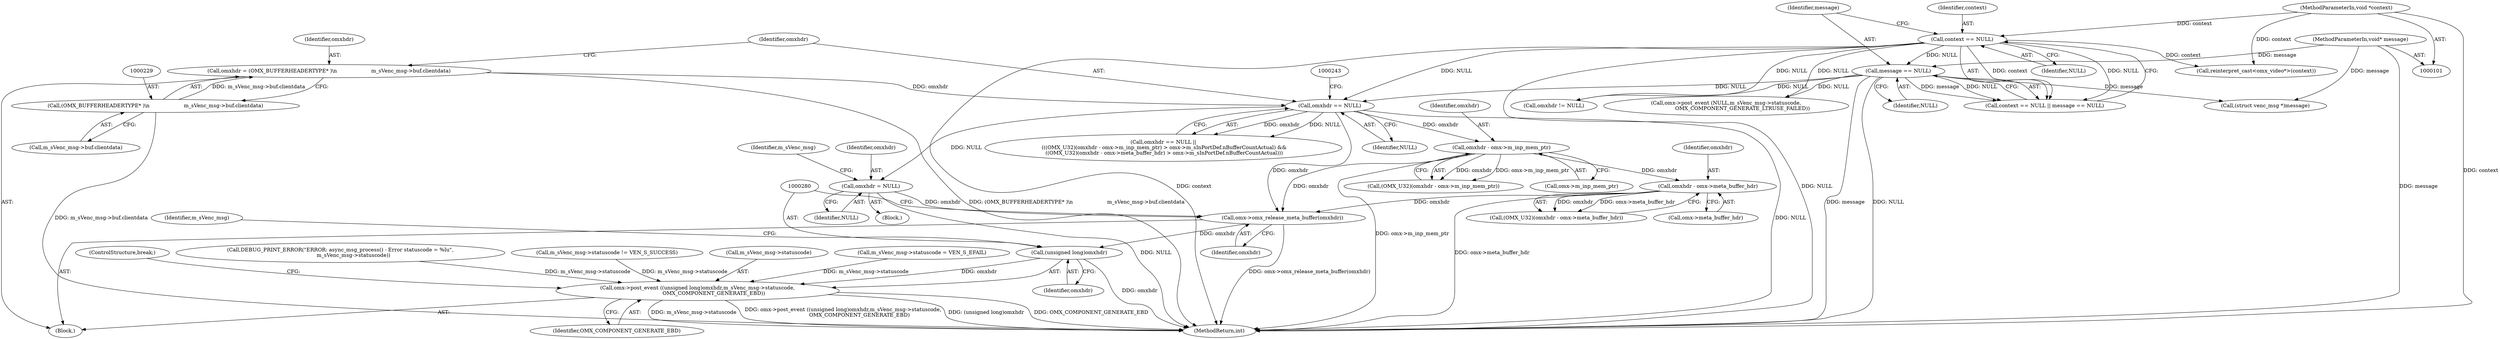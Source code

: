 digraph "0_Android_7558d03e6498e970b761aa44fff6b2c659202d95_3@pointer" {
"1000279" [label="(Call,(unsigned long)omxhdr)"];
"1000276" [label="(Call,omx->omx_release_meta_buffer(omxhdr))"];
"1000237" [label="(Call,omxhdr == NULL)"];
"1000226" [label="(Call,omxhdr = (OMX_BUFFERHEADERTYPE* )\\n                     m_sVenc_msg->buf.clientdata)"];
"1000228" [label="(Call,(OMX_BUFFERHEADERTYPE* )\\n                     m_sVenc_msg->buf.clientdata)"];
"1000123" [label="(Call,context == NULL)"];
"1000102" [label="(MethodParameterIn,void *context)"];
"1000126" [label="(Call,message == NULL)"];
"1000103" [label="(MethodParameterIn,void* message)"];
"1000268" [label="(Call,omxhdr = NULL)"];
"1000257" [label="(Call,omxhdr - omx->meta_buffer_hdr)"];
"1000244" [label="(Call,omxhdr - omx->m_inp_mem_ptr)"];
"1000278" [label="(Call,omx->post_event ((unsigned long)omxhdr,m_sVenc_msg->statuscode,\n                    OMX_COMPONENT_GENERATE_EBD))"];
"1000283" [label="(Identifier,m_sVenc_msg)"];
"1000227" [label="(Identifier,omxhdr)"];
"1000255" [label="(Call,(OMX_U32)(omxhdr - omx->meta_buffer_hdr))"];
"1000258" [label="(Identifier,omxhdr)"];
"1000299" [label="(Call,omxhdr != NULL)"];
"1000124" [label="(Identifier,context)"];
"1000267" [label="(Block,)"];
"1000226" [label="(Call,omxhdr = (OMX_BUFFERHEADERTYPE* )\\n                     m_sVenc_msg->buf.clientdata)"];
"1000239" [label="(Identifier,NULL)"];
"1000128" [label="(Identifier,NULL)"];
"1000279" [label="(Call,(unsigned long)omxhdr)"];
"1000137" [label="(Call,(struct venc_msg *)message)"];
"1000285" [label="(Identifier,OMX_COMPONENT_GENERATE_EBD)"];
"1000277" [label="(Identifier,omxhdr)"];
"1000123" [label="(Call,context == NULL)"];
"1000286" [label="(ControlStructure,break;)"];
"1000125" [label="(Identifier,NULL)"];
"1000152" [label="(Call,DEBUG_PRINT_ERROR(\"ERROR: async_msg_process() - Error statuscode = %lu\",\n                m_sVenc_msg->statuscode))"];
"1000230" [label="(Call,m_sVenc_msg->buf.clientdata)"];
"1000257" [label="(Call,omxhdr - omx->meta_buffer_hdr)"];
"1000429" [label="(Call,omx->post_event (NULL,m_sVenc_msg->statuscode,\n                    OMX_COMPONENT_GENERATE_LTRUSE_FAILED))"];
"1000142" [label="(Call,reinterpret_cast<omx_video*>(context))"];
"1000269" [label="(Identifier,omxhdr)"];
"1000127" [label="(Identifier,message)"];
"1000126" [label="(Call,message == NULL)"];
"1000281" [label="(Identifier,omxhdr)"];
"1000259" [label="(Call,omx->meta_buffer_hdr)"];
"1000236" [label="(Call,omxhdr == NULL ||\n (((OMX_U32)(omxhdr - omx->m_inp_mem_ptr) > omx->m_sInPortDef.nBufferCountActual) &&\n ((OMX_U32)(omxhdr - omx->meta_buffer_hdr) > omx->m_sInPortDef.nBufferCountActual)))"];
"1000244" [label="(Call,omxhdr - omx->m_inp_mem_ptr)"];
"1000176" [label="(Block,)"];
"1000103" [label="(MethodParameterIn,void* message)"];
"1000146" [label="(Call,m_sVenc_msg->statuscode != VEN_S_SUCCESS)"];
"1000273" [label="(Identifier,m_sVenc_msg)"];
"1000245" [label="(Identifier,omxhdr)"];
"1000242" [label="(Call,(OMX_U32)(omxhdr - omx->m_inp_mem_ptr))"];
"1000237" [label="(Call,omxhdr == NULL)"];
"1000282" [label="(Call,m_sVenc_msg->statuscode)"];
"1000228" [label="(Call,(OMX_BUFFERHEADERTYPE* )\\n                     m_sVenc_msg->buf.clientdata)"];
"1000102" [label="(MethodParameterIn,void *context)"];
"1000238" [label="(Identifier,omxhdr)"];
"1000271" [label="(Call,m_sVenc_msg->statuscode = VEN_S_EFAIL)"];
"1000445" [label="(MethodReturn,int)"];
"1000268" [label="(Call,omxhdr = NULL)"];
"1000122" [label="(Call,context == NULL || message == NULL)"];
"1000278" [label="(Call,omx->post_event ((unsigned long)omxhdr,m_sVenc_msg->statuscode,\n                    OMX_COMPONENT_GENERATE_EBD))"];
"1000246" [label="(Call,omx->m_inp_mem_ptr)"];
"1000270" [label="(Identifier,NULL)"];
"1000276" [label="(Call,omx->omx_release_meta_buffer(omxhdr))"];
"1000279" -> "1000278"  [label="AST: "];
"1000279" -> "1000281"  [label="CFG: "];
"1000280" -> "1000279"  [label="AST: "];
"1000281" -> "1000279"  [label="AST: "];
"1000283" -> "1000279"  [label="CFG: "];
"1000279" -> "1000445"  [label="DDG: omxhdr"];
"1000279" -> "1000278"  [label="DDG: omxhdr"];
"1000276" -> "1000279"  [label="DDG: omxhdr"];
"1000276" -> "1000176"  [label="AST: "];
"1000276" -> "1000277"  [label="CFG: "];
"1000277" -> "1000276"  [label="AST: "];
"1000280" -> "1000276"  [label="CFG: "];
"1000276" -> "1000445"  [label="DDG: omx->omx_release_meta_buffer(omxhdr)"];
"1000237" -> "1000276"  [label="DDG: omxhdr"];
"1000268" -> "1000276"  [label="DDG: omxhdr"];
"1000257" -> "1000276"  [label="DDG: omxhdr"];
"1000244" -> "1000276"  [label="DDG: omxhdr"];
"1000237" -> "1000236"  [label="AST: "];
"1000237" -> "1000239"  [label="CFG: "];
"1000238" -> "1000237"  [label="AST: "];
"1000239" -> "1000237"  [label="AST: "];
"1000243" -> "1000237"  [label="CFG: "];
"1000236" -> "1000237"  [label="CFG: "];
"1000237" -> "1000445"  [label="DDG: NULL"];
"1000237" -> "1000236"  [label="DDG: omxhdr"];
"1000237" -> "1000236"  [label="DDG: NULL"];
"1000226" -> "1000237"  [label="DDG: omxhdr"];
"1000123" -> "1000237"  [label="DDG: NULL"];
"1000126" -> "1000237"  [label="DDG: NULL"];
"1000237" -> "1000244"  [label="DDG: omxhdr"];
"1000237" -> "1000268"  [label="DDG: NULL"];
"1000226" -> "1000176"  [label="AST: "];
"1000226" -> "1000228"  [label="CFG: "];
"1000227" -> "1000226"  [label="AST: "];
"1000228" -> "1000226"  [label="AST: "];
"1000238" -> "1000226"  [label="CFG: "];
"1000226" -> "1000445"  [label="DDG: (OMX_BUFFERHEADERTYPE* )\\n                     m_sVenc_msg->buf.clientdata"];
"1000228" -> "1000226"  [label="DDG: m_sVenc_msg->buf.clientdata"];
"1000228" -> "1000230"  [label="CFG: "];
"1000229" -> "1000228"  [label="AST: "];
"1000230" -> "1000228"  [label="AST: "];
"1000228" -> "1000445"  [label="DDG: m_sVenc_msg->buf.clientdata"];
"1000123" -> "1000122"  [label="AST: "];
"1000123" -> "1000125"  [label="CFG: "];
"1000124" -> "1000123"  [label="AST: "];
"1000125" -> "1000123"  [label="AST: "];
"1000127" -> "1000123"  [label="CFG: "];
"1000122" -> "1000123"  [label="CFG: "];
"1000123" -> "1000445"  [label="DDG: NULL"];
"1000123" -> "1000445"  [label="DDG: context"];
"1000123" -> "1000122"  [label="DDG: context"];
"1000123" -> "1000122"  [label="DDG: NULL"];
"1000102" -> "1000123"  [label="DDG: context"];
"1000123" -> "1000126"  [label="DDG: NULL"];
"1000123" -> "1000142"  [label="DDG: context"];
"1000123" -> "1000299"  [label="DDG: NULL"];
"1000123" -> "1000429"  [label="DDG: NULL"];
"1000102" -> "1000101"  [label="AST: "];
"1000102" -> "1000445"  [label="DDG: context"];
"1000102" -> "1000142"  [label="DDG: context"];
"1000126" -> "1000122"  [label="AST: "];
"1000126" -> "1000128"  [label="CFG: "];
"1000127" -> "1000126"  [label="AST: "];
"1000128" -> "1000126"  [label="AST: "];
"1000122" -> "1000126"  [label="CFG: "];
"1000126" -> "1000445"  [label="DDG: message"];
"1000126" -> "1000445"  [label="DDG: NULL"];
"1000126" -> "1000122"  [label="DDG: message"];
"1000126" -> "1000122"  [label="DDG: NULL"];
"1000103" -> "1000126"  [label="DDG: message"];
"1000126" -> "1000137"  [label="DDG: message"];
"1000126" -> "1000299"  [label="DDG: NULL"];
"1000126" -> "1000429"  [label="DDG: NULL"];
"1000103" -> "1000101"  [label="AST: "];
"1000103" -> "1000445"  [label="DDG: message"];
"1000103" -> "1000137"  [label="DDG: message"];
"1000268" -> "1000267"  [label="AST: "];
"1000268" -> "1000270"  [label="CFG: "];
"1000269" -> "1000268"  [label="AST: "];
"1000270" -> "1000268"  [label="AST: "];
"1000273" -> "1000268"  [label="CFG: "];
"1000268" -> "1000445"  [label="DDG: NULL"];
"1000257" -> "1000255"  [label="AST: "];
"1000257" -> "1000259"  [label="CFG: "];
"1000258" -> "1000257"  [label="AST: "];
"1000259" -> "1000257"  [label="AST: "];
"1000255" -> "1000257"  [label="CFG: "];
"1000257" -> "1000445"  [label="DDG: omx->meta_buffer_hdr"];
"1000257" -> "1000255"  [label="DDG: omxhdr"];
"1000257" -> "1000255"  [label="DDG: omx->meta_buffer_hdr"];
"1000244" -> "1000257"  [label="DDG: omxhdr"];
"1000244" -> "1000242"  [label="AST: "];
"1000244" -> "1000246"  [label="CFG: "];
"1000245" -> "1000244"  [label="AST: "];
"1000246" -> "1000244"  [label="AST: "];
"1000242" -> "1000244"  [label="CFG: "];
"1000244" -> "1000445"  [label="DDG: omx->m_inp_mem_ptr"];
"1000244" -> "1000242"  [label="DDG: omxhdr"];
"1000244" -> "1000242"  [label="DDG: omx->m_inp_mem_ptr"];
"1000278" -> "1000176"  [label="AST: "];
"1000278" -> "1000285"  [label="CFG: "];
"1000282" -> "1000278"  [label="AST: "];
"1000285" -> "1000278"  [label="AST: "];
"1000286" -> "1000278"  [label="CFG: "];
"1000278" -> "1000445"  [label="DDG: OMX_COMPONENT_GENERATE_EBD"];
"1000278" -> "1000445"  [label="DDG: m_sVenc_msg->statuscode"];
"1000278" -> "1000445"  [label="DDG: omx->post_event ((unsigned long)omxhdr,m_sVenc_msg->statuscode,\n                    OMX_COMPONENT_GENERATE_EBD)"];
"1000278" -> "1000445"  [label="DDG: (unsigned long)omxhdr"];
"1000152" -> "1000278"  [label="DDG: m_sVenc_msg->statuscode"];
"1000271" -> "1000278"  [label="DDG: m_sVenc_msg->statuscode"];
"1000146" -> "1000278"  [label="DDG: m_sVenc_msg->statuscode"];
}
